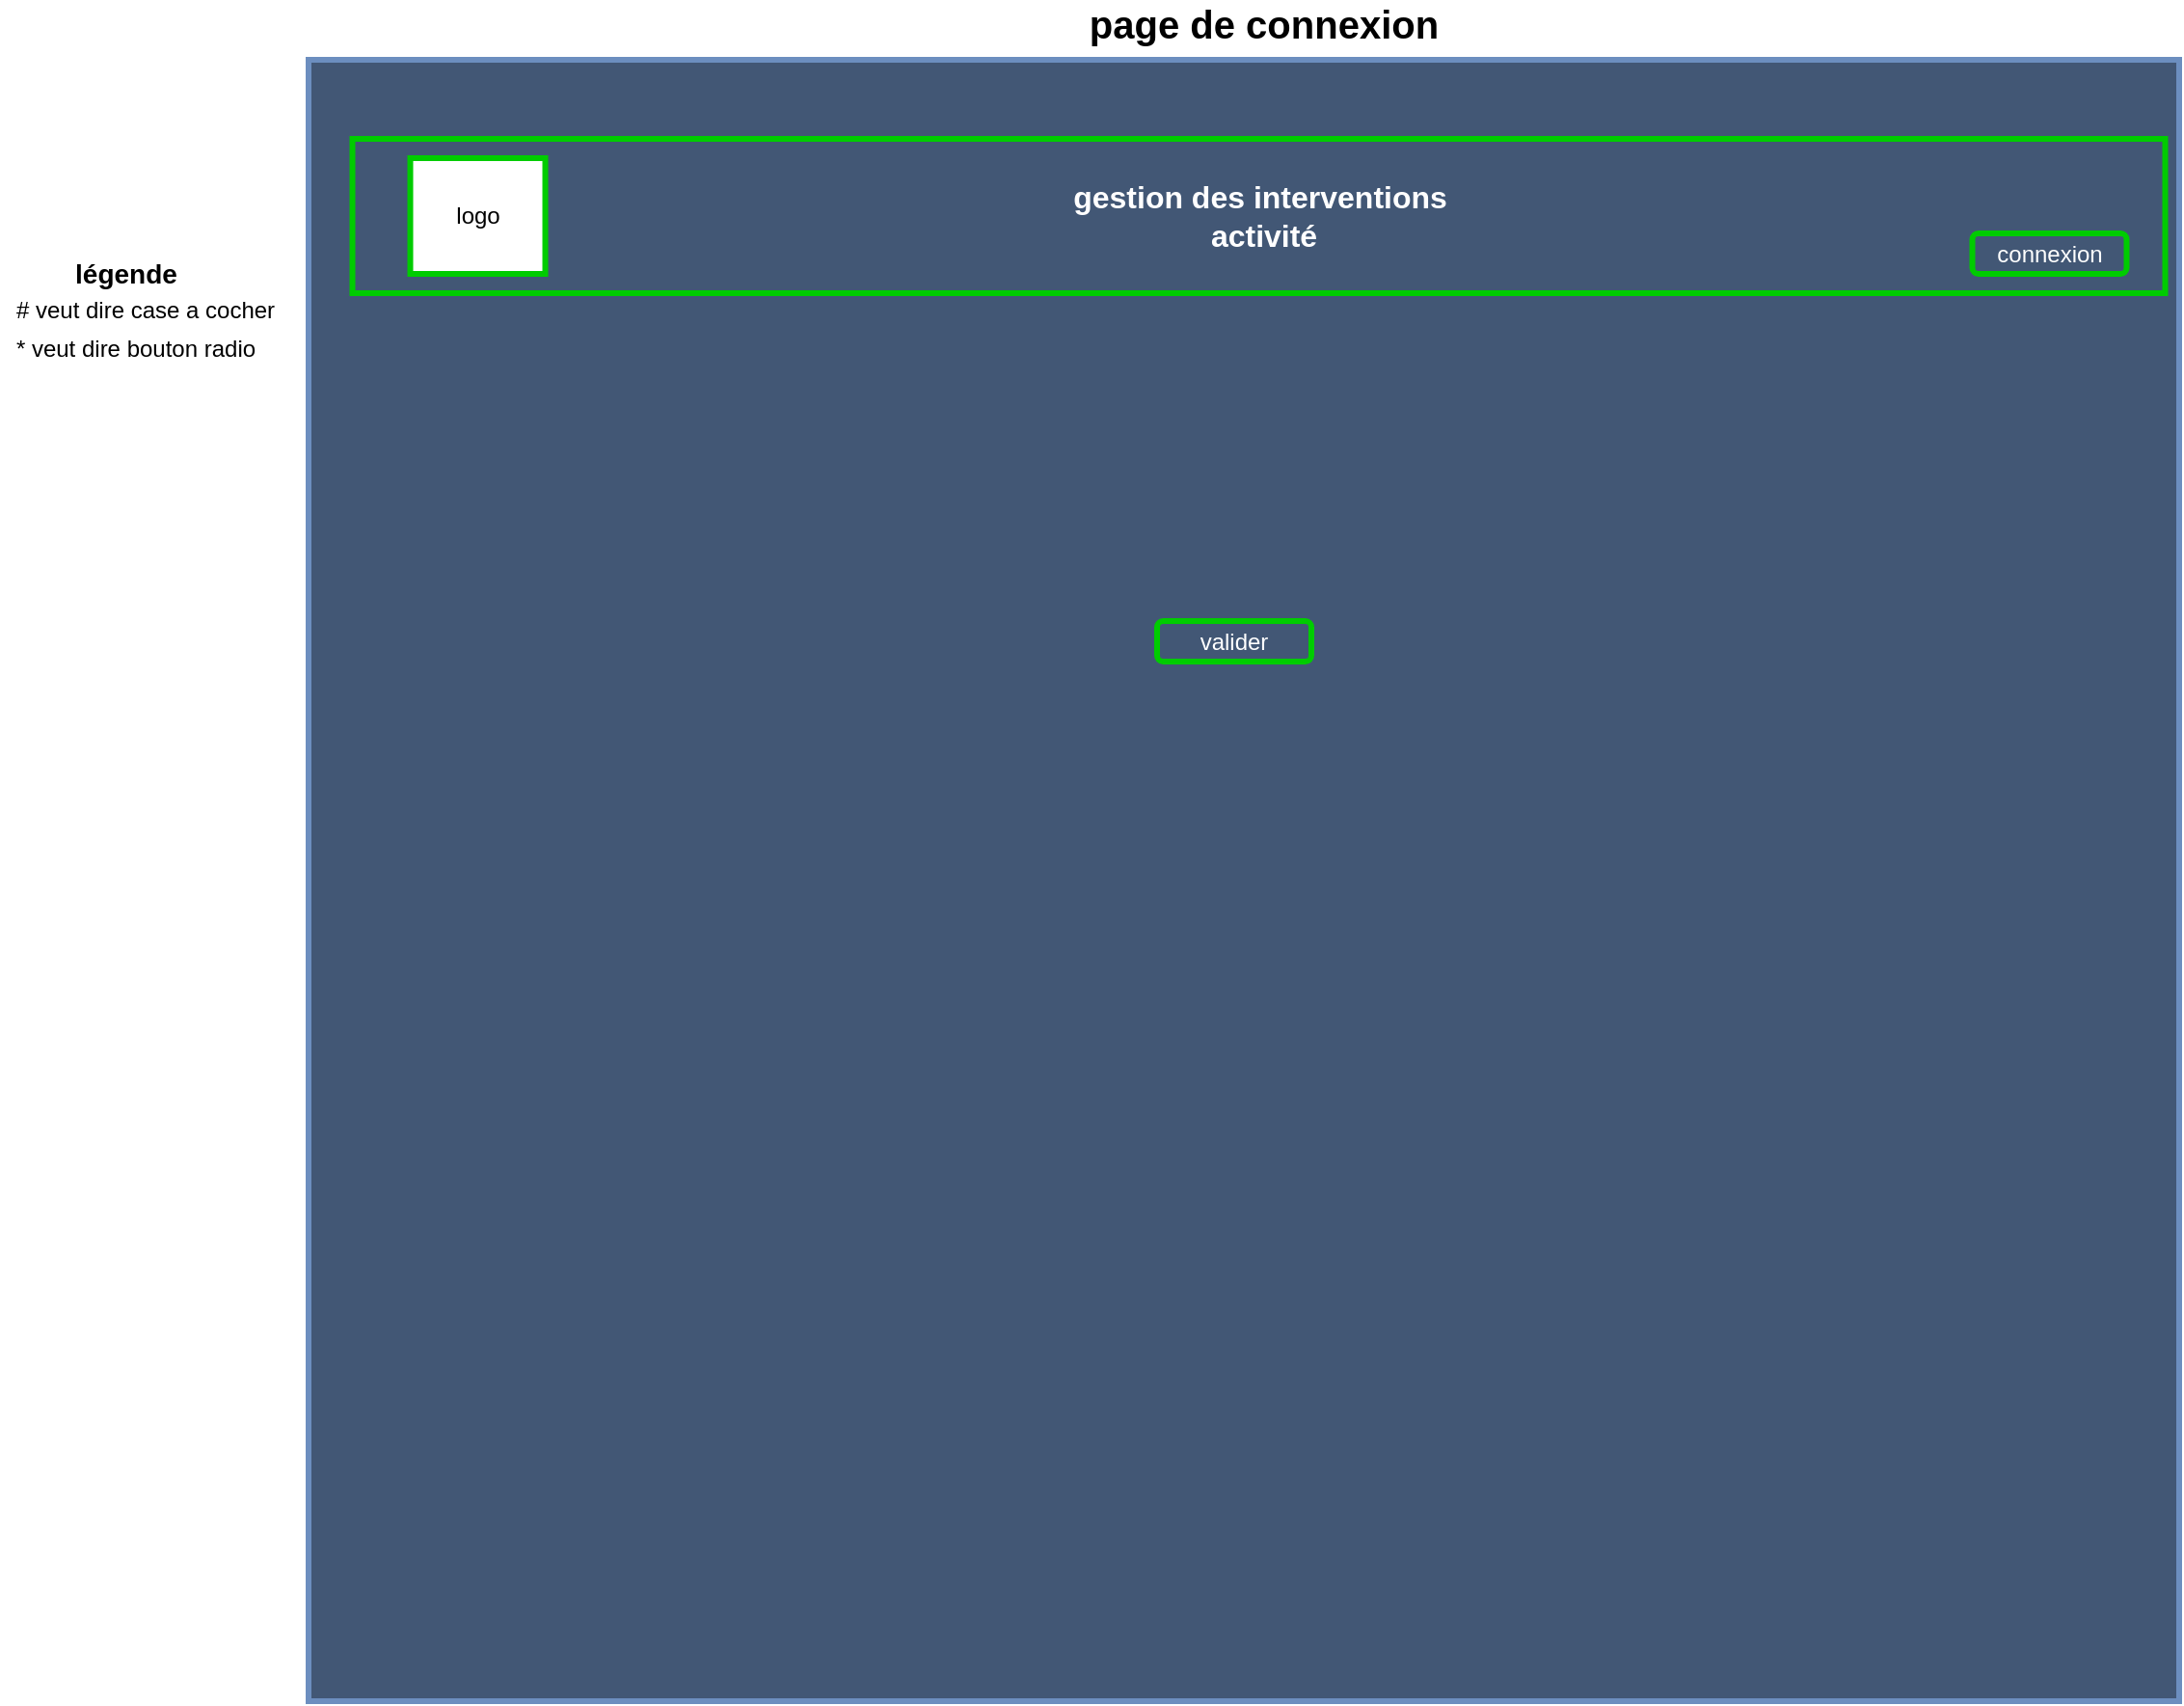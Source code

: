 <mxfile version="14.4.3" type="device"><diagram id="tv3QOq-MICWlFI4omKUR" name="Page-1"><mxGraphModel dx="1422" dy="762" grid="1" gridSize="10" guides="1" tooltips="1" connect="1" arrows="1" fold="1" page="1" pageScale="1" pageWidth="2500" pageHeight="2500" math="0" shadow="0"><root><mxCell id="0"/><mxCell id="1" parent="0"/><mxCell id="bz115-KL983n83hMZGC7-15" value="" style="rounded=0;whiteSpace=wrap;html=1;strokeWidth=3;strokeColor=#6C8EBF;fillColor=#425775;" vertex="1" parent="1"><mxGeometry x="390" y="49" width="970" height="851" as="geometry"/></mxCell><mxCell id="bz115-KL983n83hMZGC7-28" value="valider" style="rounded=1;whiteSpace=wrap;html=1;strokeWidth=3;fillColor=#425775;strokeColor=#00CC00;fontColor=#FFFFFF;" vertex="1" parent="1"><mxGeometry x="830" y="340" width="80" height="21" as="geometry"/></mxCell><mxCell id="bz115-KL983n83hMZGC7-55" value="" style="rounded=0;whiteSpace=wrap;html=1;strokeColor=#00CC00;strokeWidth=3;fillColor=#425775;fontColor=#FFFFFF;" vertex="1" parent="1"><mxGeometry x="412.75" y="90" width="940" height="80" as="geometry"/></mxCell><mxCell id="bz115-KL983n83hMZGC7-56" value="&lt;font color=&quot;#000000&quot;&gt;logo&lt;/font&gt;" style="rounded=0;whiteSpace=wrap;html=1;strokeColor=#00CC00;strokeWidth=3;fontColor=#FFFFFF;fillColor=#FFFFFF;" vertex="1" parent="1"><mxGeometry x="442.75" y="100" width="70" height="60" as="geometry"/></mxCell><mxCell id="bz115-KL983n83hMZGC7-57" value="connexion" style="rounded=1;whiteSpace=wrap;html=1;strokeWidth=3;fillColor=#425775;strokeColor=#00CC00;fontColor=#FFFFFF;" vertex="1" parent="1"><mxGeometry x="1252.75" y="139" width="80" height="21" as="geometry"/></mxCell><mxCell id="bz115-KL983n83hMZGC7-61" value="&lt;font style=&quot;font-size: 16px&quot;&gt;&lt;b&gt;gestion des interventions&lt;/b&gt;&lt;/font&gt;" style="text;html=1;align=center;verticalAlign=middle;resizable=0;points=[];autosize=1;fontColor=#FFFFFF;" vertex="1" parent="1"><mxGeometry x="777.75" y="110" width="210" height="20" as="geometry"/></mxCell><mxCell id="bz115-KL983n83hMZGC7-62" value="&lt;font style=&quot;font-size: 16px&quot;&gt;&lt;b&gt;activité&lt;/b&gt;&lt;/font&gt;" style="text;html=1;align=center;verticalAlign=middle;resizable=0;points=[];autosize=1;fontColor=#FFFFFF;" vertex="1" parent="1"><mxGeometry x="850" y="130" width="70" height="20" as="geometry"/></mxCell><mxCell id="bz115-KL983n83hMZGC7-66" value="&lt;font color=&quot;#000000&quot;&gt;&lt;span style=&quot;font-size: 20px&quot;&gt;&lt;b&gt;page de connexion&lt;/b&gt;&lt;/span&gt;&lt;/font&gt;" style="text;html=1;align=center;verticalAlign=middle;resizable=0;points=[];autosize=1;fontColor=#FFFFFF;" vertex="1" parent="1"><mxGeometry x="785" y="20" width="200" height="20" as="geometry"/></mxCell><mxCell id="bz115-KL983n83hMZGC7-144" value="&lt;font color=&quot;#000000&quot;&gt;# veut dire case a cocher&lt;/font&gt;" style="text;html=1;align=center;verticalAlign=middle;resizable=0;points=[];autosize=1;fontColor=#FFFFFF;" vertex="1" parent="1"><mxGeometry x="230" y="169" width="150" height="20" as="geometry"/></mxCell><mxCell id="bz115-KL983n83hMZGC7-145" value="&lt;font color=&quot;#000000&quot; size=&quot;1&quot;&gt;&lt;b style=&quot;font-size: 14px&quot;&gt;légende&lt;/b&gt;&lt;/font&gt;" style="text;html=1;align=center;verticalAlign=middle;resizable=0;points=[];autosize=1;fontColor=#FFFFFF;" vertex="1" parent="1"><mxGeometry x="260" y="150" width="70" height="20" as="geometry"/></mxCell><mxCell id="bz115-KL983n83hMZGC7-153" value="&lt;font color=&quot;#000000&quot;&gt;* veut dire bouton radio&lt;/font&gt;" style="text;html=1;align=center;verticalAlign=middle;resizable=0;points=[];autosize=1;fontColor=#FFFFFF;" vertex="1" parent="1"><mxGeometry x="230" y="189" width="140" height="20" as="geometry"/></mxCell></root></mxGraphModel></diagram></mxfile>